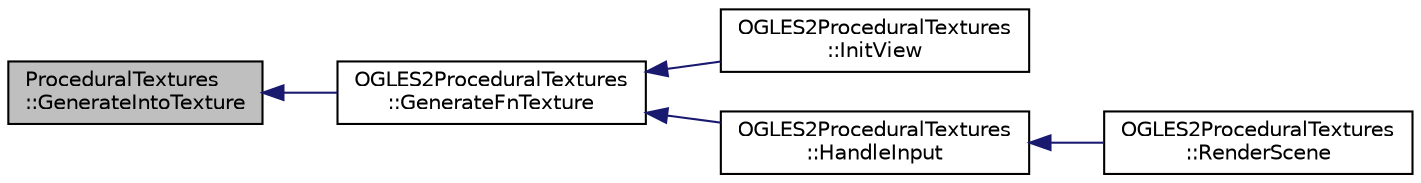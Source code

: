 digraph "ProceduralTextures::GenerateIntoTexture"
{
  edge [fontname="Helvetica",fontsize="10",labelfontname="Helvetica",labelfontsize="10"];
  node [fontname="Helvetica",fontsize="10",shape=record];
  rankdir="LR";
  Node1 [label="ProceduralTextures\l::GenerateIntoTexture",height=0.2,width=0.4,color="black", fillcolor="grey75", style="filled", fontcolor="black"];
  Node1 -> Node2 [dir="back",color="midnightblue",fontsize="10",style="solid",fontname="Helvetica"];
  Node2 [label="OGLES2ProceduralTextures\l::GenerateFnTexture",height=0.2,width=0.4,color="black", fillcolor="white", style="filled",URL="$class_o_g_l_e_s2_procedural_textures.html#aab11efba0040b3ac38a1a766b2eed60e"];
  Node2 -> Node3 [dir="back",color="midnightblue",fontsize="10",style="solid",fontname="Helvetica"];
  Node3 [label="OGLES2ProceduralTextures\l::InitView",height=0.2,width=0.4,color="black", fillcolor="white", style="filled",URL="$class_o_g_l_e_s2_procedural_textures.html#a7a1136bb8be29c555f7a7569ba9c76b6"];
  Node2 -> Node4 [dir="back",color="midnightblue",fontsize="10",style="solid",fontname="Helvetica"];
  Node4 [label="OGLES2ProceduralTextures\l::HandleInput",height=0.2,width=0.4,color="black", fillcolor="white", style="filled",URL="$class_o_g_l_e_s2_procedural_textures.html#a001252cfa705850941a90a9620d27069"];
  Node4 -> Node5 [dir="back",color="midnightblue",fontsize="10",style="solid",fontname="Helvetica"];
  Node5 [label="OGLES2ProceduralTextures\l::RenderScene",height=0.2,width=0.4,color="black", fillcolor="white", style="filled",URL="$class_o_g_l_e_s2_procedural_textures.html#a2b52f9799929158aa92c72d7d99984d4"];
}
